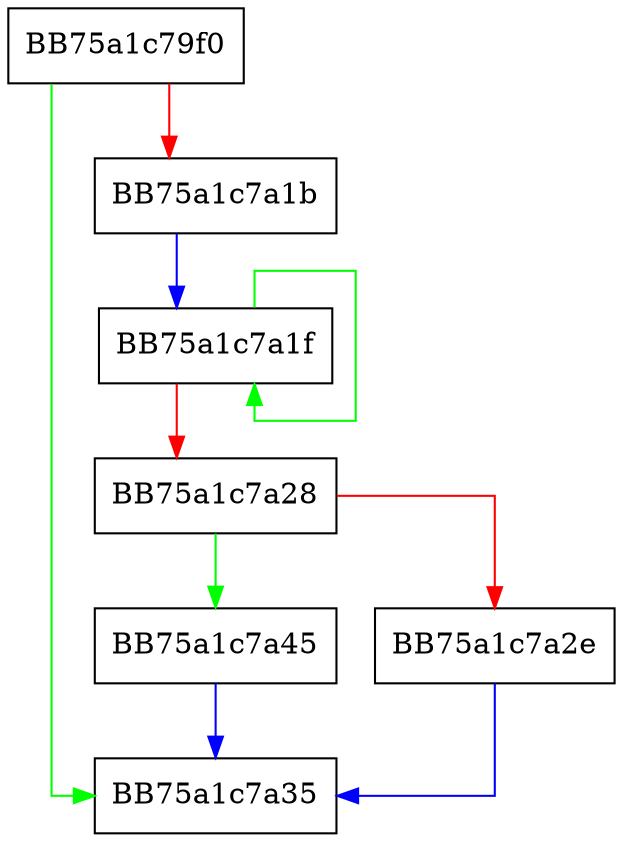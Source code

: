 digraph SetScanMode {
  node [shape="box"];
  graph [splines=ortho];
  BB75a1c79f0 -> BB75a1c7a35 [color="green"];
  BB75a1c79f0 -> BB75a1c7a1b [color="red"];
  BB75a1c7a1b -> BB75a1c7a1f [color="blue"];
  BB75a1c7a1f -> BB75a1c7a1f [color="green"];
  BB75a1c7a1f -> BB75a1c7a28 [color="red"];
  BB75a1c7a28 -> BB75a1c7a45 [color="green"];
  BB75a1c7a28 -> BB75a1c7a2e [color="red"];
  BB75a1c7a2e -> BB75a1c7a35 [color="blue"];
  BB75a1c7a45 -> BB75a1c7a35 [color="blue"];
}